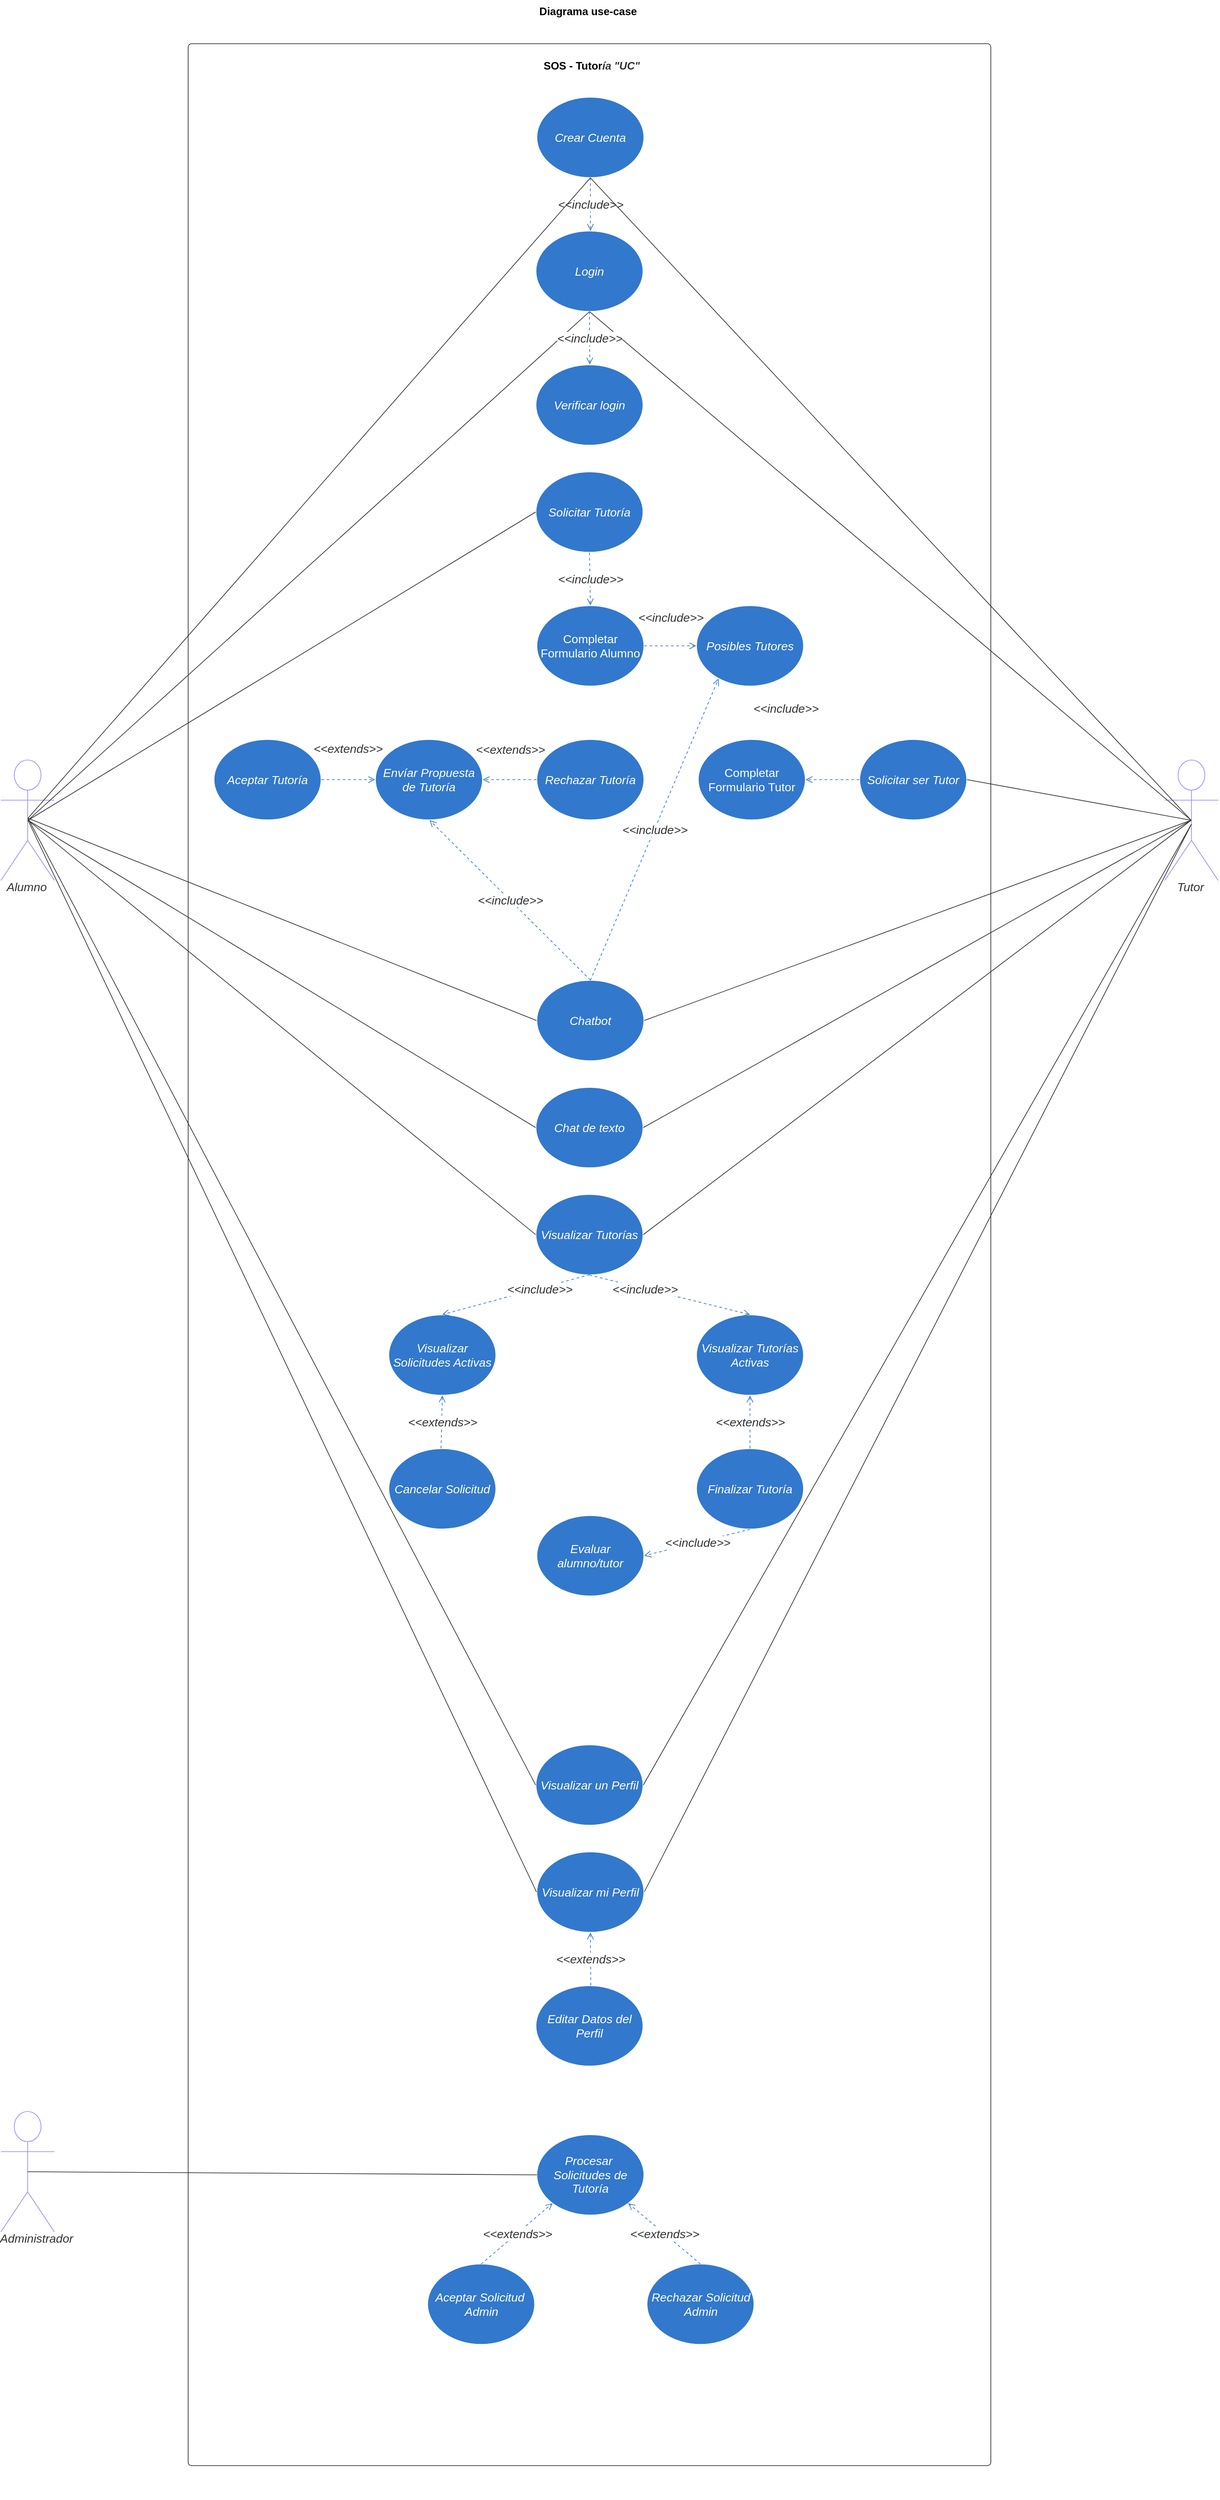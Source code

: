<mxfile version="21.1.1" type="github">
  <diagram name="Page-1" id="sJ-SfvYp9Ml5R1eLInXZ">
    <mxGraphModel dx="2327" dy="1989" grid="0" gridSize="10" guides="1" tooltips="1" connect="1" arrows="1" fold="1" page="1" pageScale="1" pageWidth="827" pageHeight="1169" math="0" shadow="0">
      <root>
        <mxCell id="0" />
        <mxCell id="1" parent="0" />
        <mxCell id="GpjZQ6YwwSPZKMYcUMgG-1" value="" style="html=1;jettySize=18;whiteSpace=wrap;fontSize=13;strokeColor=#333333;strokeOpacity=100;strokeWidth=0.8;rounded=0;startArrow=none;endArrow=none;exitX=0.5;exitY=0.532;exitPerimeter=0;entryX=1.003;entryY=0.5;entryPerimeter=0;lucidId=zYlu65bIZqyb;" edge="1" parent="1" source="GpjZQ6YwwSPZKMYcUMgG-4" target="GpjZQ6YwwSPZKMYcUMgG-45">
          <mxGeometry width="100" height="100" relative="1" as="geometry">
            <Array as="points" />
          </mxGeometry>
        </mxCell>
        <mxCell id="GpjZQ6YwwSPZKMYcUMgG-2" value="&lt;div style=&quot;display: flex; justify-content: center; text-align: center; align-items: baseline; font-size: 0; line-height: 1.25;margin-top: -2px;&quot;&gt;&lt;span&gt;&lt;br&gt;&lt;/span&gt;&lt;/div&gt;" style="html=1;overflow=block;blockSpacing=1;whiteSpace=wrap;container=1;pointerEvents=0;collapsible=0;recursiveResize=0;fontSize=13;spacing=0;verticalAlign=bottom;strokeColor=#333333;strokeOpacity=100;fillOpacity=0;rounded=1;absoluteArcSize=1;arcSize=7.5;fillColor=#000000;strokeWidth=0.8;lucidId=aeLtTKiAP17V;" vertex="1" parent="1">
          <mxGeometry x="-120" y="-750" width="900" height="2715" as="geometry" />
        </mxCell>
        <mxCell id="GpjZQ6YwwSPZKMYcUMgG-73" value="Procesar&amp;nbsp; Solicitudes de Tutoría" style="html=1;overflow=block;blockSpacing=1;whiteSpace=wrap;ellipse;fontSize=13.3;fontColor=#ffffff;fontStyle=2;align=center;spacing=0;verticalAlign=middle;strokeColor=#ffffff;strokeOpacity=100;fillOpacity=100;rounded=1;absoluteArcSize=1;arcSize=7.5;fillColor=#3278cc;strokeWidth=0.8;lucidId=bGZuMefuw9Q8;" vertex="1" parent="GpjZQ6YwwSPZKMYcUMgG-2">
          <mxGeometry x="391" y="2344" width="120" height="90" as="geometry" />
        </mxCell>
        <mxCell id="GpjZQ6YwwSPZKMYcUMgG-75" value="Rechazar Solicitud Admin" style="html=1;overflow=block;blockSpacing=1;whiteSpace=wrap;ellipse;fontSize=13.3;fontColor=#ffffff;fontStyle=2;align=center;spacing=0;verticalAlign=middle;strokeColor=#ffffff;strokeOpacity=100;fillOpacity=100;rounded=1;absoluteArcSize=1;arcSize=7.5;fillColor=#3278cc;strokeWidth=0.8;lucidId=jJZu4O8zFgPN;" vertex="1" parent="GpjZQ6YwwSPZKMYcUMgG-2">
          <mxGeometry x="514.5" y="2489" width="120" height="90" as="geometry" />
        </mxCell>
        <mxCell id="GpjZQ6YwwSPZKMYcUMgG-78" value="" style="html=1;jettySize=18;whiteSpace=wrap;fontSize=13;strokeColor=#3278cc;strokeOpacity=100;dashed=1;fixDash=1;strokeWidth=0.8;rounded=0;startArrow=none;endArrow=open;exitX=0.5;exitY=0;lucidId=.KluYoqXpnvu;exitDx=0;exitDy=0;entryX=1;entryY=1;entryDx=0;entryDy=0;" edge="1" parent="GpjZQ6YwwSPZKMYcUMgG-2" source="GpjZQ6YwwSPZKMYcUMgG-75" target="GpjZQ6YwwSPZKMYcUMgG-73">
          <mxGeometry width="100" height="100" relative="1" as="geometry">
            <Array as="points" />
            <mxPoint x="538" y="2490" as="sourcePoint" />
            <mxPoint x="692" y="2447" as="targetPoint" />
          </mxGeometry>
        </mxCell>
        <mxCell id="GpjZQ6YwwSPZKMYcUMgG-79" value="&amp;lt;&amp;lt;extends&amp;gt;&amp;gt;" style="text;html=1;resizable=0;labelBackgroundColor=default;align=center;verticalAlign=middle;fontStyle=2;fontColor=#333333;fontSize=13.3;" vertex="1" parent="GpjZQ6YwwSPZKMYcUMgG-78">
          <mxGeometry relative="1" as="geometry">
            <mxPoint as="offset" />
          </mxGeometry>
        </mxCell>
        <mxCell id="GpjZQ6YwwSPZKMYcUMgG-82" value="&lt;font style=&quot;font-size: 12px;&quot;&gt;&lt;b&gt;SOS - Tutor&lt;span style=&quot;border-color: var(--border-color); color: rgb(51, 51, 51); font-style: italic;&quot;&gt;í&lt;/span&gt;&lt;span style=&quot;border-color: var(--border-color); color: rgb(51, 51, 51); font-style: italic;&quot;&gt;a &quot;UC&quot;&lt;/span&gt;&lt;/b&gt;&lt;/font&gt;" style="text;html=1;align=center;verticalAlign=middle;resizable=0;points=[];autosize=1;strokeColor=none;fillColor=none;" vertex="1" parent="GpjZQ6YwwSPZKMYcUMgG-2">
          <mxGeometry x="388.5" y="12" width="126" height="26" as="geometry" />
        </mxCell>
        <mxCell id="GpjZQ6YwwSPZKMYcUMgG-74" value="Aceptar Solicitud&amp;nbsp;&lt;br&gt;Admin" style="html=1;overflow=block;blockSpacing=1;whiteSpace=wrap;ellipse;fontSize=13.3;fontColor=#ffffff;fontStyle=2;align=center;spacing=0;verticalAlign=middle;strokeColor=#ffffff;strokeOpacity=100;fillOpacity=100;rounded=1;absoluteArcSize=1;arcSize=7.5;fillColor=#3278cc;strokeWidth=0.8;lucidId=gGZuPj~9UCnP;" vertex="1" parent="GpjZQ6YwwSPZKMYcUMgG-2">
          <mxGeometry x="268.5" y="2489" width="120" height="90" as="geometry" />
        </mxCell>
        <mxCell id="GpjZQ6YwwSPZKMYcUMgG-76" value="" style="html=1;jettySize=18;whiteSpace=wrap;fontSize=13;strokeColor=#3278cc;strokeOpacity=100;dashed=1;fixDash=1;strokeWidth=0.8;rounded=0;startArrow=none;endArrow=open;exitX=0.5;exitY=0;entryX=0;entryY=1;lucidId=.KluYoqXpnvu;entryDx=0;entryDy=0;exitDx=0;exitDy=0;" edge="1" parent="GpjZQ6YwwSPZKMYcUMgG-2" source="GpjZQ6YwwSPZKMYcUMgG-74" target="GpjZQ6YwwSPZKMYcUMgG-73">
          <mxGeometry width="100" height="100" relative="1" as="geometry">
            <Array as="points" />
            <mxPoint x="363" y="2504" as="sourcePoint" />
            <mxPoint x="363" y="2444" as="targetPoint" />
          </mxGeometry>
        </mxCell>
        <mxCell id="GpjZQ6YwwSPZKMYcUMgG-77" value="&amp;lt;&amp;lt;extends&amp;gt;&amp;gt;" style="text;html=1;resizable=0;labelBackgroundColor=default;align=center;verticalAlign=middle;fontStyle=2;fontColor=#333333;fontSize=13.3;" vertex="1" parent="GpjZQ6YwwSPZKMYcUMgG-76">
          <mxGeometry relative="1" as="geometry">
            <mxPoint as="offset" />
          </mxGeometry>
        </mxCell>
        <mxCell id="GpjZQ6YwwSPZKMYcUMgG-91" value="&amp;lt;&amp;lt;extends&amp;gt;&amp;gt;" style="text;html=1;resizable=0;labelBackgroundColor=default;align=center;verticalAlign=middle;fontStyle=2;fontColor=#333333;fontSize=13.3;" vertex="1" parent="GpjZQ6YwwSPZKMYcUMgG-2">
          <mxGeometry x="179.0" y="790" as="geometry" />
        </mxCell>
        <mxCell id="GpjZQ6YwwSPZKMYcUMgG-3" value="Alumno" style="html=1;overflow=block;blockSpacing=1;shape=umlActor;labelPosition=center;verticalLabelPosition=bottom;verticalAlign=top;whiteSpace=nowrap;fontSize=13.3;fontColor=#333333;fontStyle=2;spacing=0;strokeColor=#9391ff;strokeOpacity=100;rounded=1;absoluteArcSize=1;arcSize=7.5;fillColor=#ffffff;strokeWidth=0.8;lucidId=aeLt3nHmuZ78;" vertex="1" parent="1">
          <mxGeometry x="-330" y="53" width="60" height="135" as="geometry" />
        </mxCell>
        <mxCell id="GpjZQ6YwwSPZKMYcUMgG-4" value="Tutor" style="html=1;overflow=block;blockSpacing=1;shape=umlActor;labelPosition=center;verticalLabelPosition=bottom;verticalAlign=top;whiteSpace=nowrap;fontSize=13.3;fontColor=#333333;fontStyle=2;spacing=0;strokeColor=#9391ff;strokeOpacity=100;rounded=1;absoluteArcSize=1;arcSize=7.5;fillColor=#ffffff;strokeWidth=0.8;lucidId=aeLt9I4VuDRI;" vertex="1" parent="1">
          <mxGeometry x="975" y="53" width="60" height="135" as="geometry" />
        </mxCell>
        <mxCell id="GpjZQ6YwwSPZKMYcUMgG-5" value="Login" style="html=1;overflow=block;blockSpacing=1;whiteSpace=wrap;ellipse;fontSize=13.3;fontColor=#ffffff;fontStyle=2;align=center;spacing=0;verticalAlign=middle;strokeColor=#ffffff;strokeOpacity=100;fillOpacity=100;rounded=1;absoluteArcSize=1;arcSize=7.5;fillColor=#3278cc;strokeWidth=0.8;lucidId=aeLtWVaAtaNc;" vertex="1" parent="1">
          <mxGeometry x="270" y="-540" width="120" height="90" as="geometry" />
        </mxCell>
        <mxCell id="GpjZQ6YwwSPZKMYcUMgG-6" value="Solicitar Tutoría" style="html=1;overflow=block;blockSpacing=1;whiteSpace=wrap;ellipse;fontSize=13.3;fontColor=#ffffff;fontStyle=2;align=center;spacing=0;verticalAlign=middle;strokeColor=#ffffff;strokeOpacity=100;fillOpacity=100;rounded=1;absoluteArcSize=1;arcSize=7.5;fillColor=#3278cc;strokeWidth=0.8;lucidId=aeLtvAe7D-iS;" vertex="1" parent="1">
          <mxGeometry x="270" y="-270" width="120" height="90" as="geometry" />
        </mxCell>
        <mxCell id="GpjZQ6YwwSPZKMYcUMgG-7" value="Posibles Tutores" style="html=1;overflow=block;blockSpacing=1;whiteSpace=wrap;ellipse;fontSize=13.3;fontColor=#ffffff;fontStyle=2;align=center;spacing=0;verticalAlign=middle;strokeColor=#ffffff;strokeOpacity=100;fillOpacity=100;rounded=1;absoluteArcSize=1;arcSize=7.5;fillColor=#3278cc;strokeWidth=0.8;lucidId=aeLtE4GOJ3Dg;" vertex="1" parent="1">
          <mxGeometry x="450" y="-120" width="120" height="90" as="geometry" />
        </mxCell>
        <mxCell id="GpjZQ6YwwSPZKMYcUMgG-8" value="Completar Formulario Alumno" style="html=1;overflow=block;blockSpacing=1;whiteSpace=wrap;ellipse;fontSize=13.3;fontColor=#ffffff;align=center;spacing=0;verticalAlign=middle;strokeColor=#ffffff;strokeOpacity=100;fillOpacity=100;rounded=1;absoluteArcSize=1;arcSize=7.5;fillColor=#3278cc;strokeWidth=0.8;lucidId=aeLtQrBCPXcr;" vertex="1" parent="1">
          <mxGeometry x="271" y="-120" width="120" height="90" as="geometry" />
        </mxCell>
        <mxCell id="GpjZQ6YwwSPZKMYcUMgG-9" value="" style="html=1;jettySize=18;whiteSpace=wrap;fontSize=13;strokeColor=#333333;strokeOpacity=100;strokeWidth=0.8;rounded=0;startArrow=none;endArrow=none;exitX=0.506;exitY=0.5;exitPerimeter=0;entryX=0.5;entryY=1.004;entryPerimeter=0;lucidId=aeLtO0CMRvtl;" edge="1" parent="1" source="GpjZQ6YwwSPZKMYcUMgG-3" target="GpjZQ6YwwSPZKMYcUMgG-5">
          <mxGeometry width="100" height="100" relative="1" as="geometry">
            <Array as="points" />
          </mxGeometry>
        </mxCell>
        <mxCell id="GpjZQ6YwwSPZKMYcUMgG-10" value="" style="html=1;jettySize=18;whiteSpace=wrap;fontSize=13;strokeColor=#333333;strokeOpacity=100;strokeWidth=0.8;rounded=0;startArrow=none;endArrow=none;exitX=0.506;exitY=0.5;exitPerimeter=0;entryX=-0.003;entryY=0.5;entryPerimeter=0;lucidId=aeLtnVgYuCuO;" edge="1" parent="1" source="GpjZQ6YwwSPZKMYcUMgG-3" target="GpjZQ6YwwSPZKMYcUMgG-6">
          <mxGeometry width="100" height="100" relative="1" as="geometry">
            <Array as="points" />
          </mxGeometry>
        </mxCell>
        <mxCell id="GpjZQ6YwwSPZKMYcUMgG-11" value="" style="html=1;jettySize=18;whiteSpace=wrap;fontSize=13;strokeColor=#333333;strokeOpacity=100;strokeWidth=0.8;rounded=0;startArrow=none;endArrow=none;exitX=0.494;exitY=0.5;exitPerimeter=0;entryX=0.5;entryY=1.004;entryPerimeter=0;lucidId=aeLt.vX2auOh;" edge="1" parent="1" source="GpjZQ6YwwSPZKMYcUMgG-4" target="GpjZQ6YwwSPZKMYcUMgG-5">
          <mxGeometry width="100" height="100" relative="1" as="geometry">
            <Array as="points" />
          </mxGeometry>
        </mxCell>
        <mxCell id="GpjZQ6YwwSPZKMYcUMgG-12" value="Verificar login" style="html=1;overflow=block;blockSpacing=1;whiteSpace=wrap;ellipse;fontSize=13.3;fontColor=#ffffff;fontStyle=2;align=center;spacing=0;verticalAlign=middle;strokeColor=#ffffff;strokeOpacity=100;fillOpacity=100;rounded=1;absoluteArcSize=1;arcSize=7.5;fillColor=#3278cc;strokeWidth=0.8;lucidId=EiLtaPnXcJ0Z;" vertex="1" parent="1">
          <mxGeometry x="270" y="-390" width="120" height="90" as="geometry" />
        </mxCell>
        <mxCell id="GpjZQ6YwwSPZKMYcUMgG-13" value="" style="html=1;jettySize=18;whiteSpace=wrap;fontSize=13;strokeColor=#3278cc;strokeOpacity=100;dashed=1;fixDash=1;strokeWidth=0.8;rounded=0;startArrow=none;endArrow=open;exitX=0.5;exitY=1.004;exitPerimeter=0;entryX=0.503;entryY=-0.004;entryPerimeter=0;lucidId=alLtPT8BQeF-;" edge="1" parent="1" source="GpjZQ6YwwSPZKMYcUMgG-5" target="GpjZQ6YwwSPZKMYcUMgG-12">
          <mxGeometry width="100" height="100" relative="1" as="geometry">
            <Array as="points" />
          </mxGeometry>
        </mxCell>
        <mxCell id="GpjZQ6YwwSPZKMYcUMgG-14" value="&amp;lt;&amp;lt;include&amp;gt;&amp;gt;" style="text;html=1;resizable=0;labelBackgroundColor=default;align=center;verticalAlign=middle;fontStyle=2;fontColor=#333333;fontSize=13.3;" vertex="1" parent="GpjZQ6YwwSPZKMYcUMgG-13">
          <mxGeometry relative="1" as="geometry" />
        </mxCell>
        <mxCell id="GpjZQ6YwwSPZKMYcUMgG-15" value="" style="html=1;jettySize=18;whiteSpace=wrap;fontSize=13;strokeColor=#3278cc;strokeOpacity=100;dashed=1;fixDash=1;strokeWidth=0.8;rounded=0;startArrow=none;endArrow=open;exitX=1.003;exitY=0.5;exitPerimeter=0;entryX=-0.003;entryY=0.5;entryPerimeter=0;lucidId=hoLtQ2WTQ~pq;" edge="1" parent="1" source="GpjZQ6YwwSPZKMYcUMgG-8" target="GpjZQ6YwwSPZKMYcUMgG-7">
          <mxGeometry width="100" height="100" relative="1" as="geometry">
            <Array as="points" />
          </mxGeometry>
        </mxCell>
        <mxCell id="GpjZQ6YwwSPZKMYcUMgG-16" value="&amp;lt;&amp;lt;include&amp;gt;&amp;gt;" style="text;html=1;resizable=0;labelBackgroundColor=default;align=center;verticalAlign=middle;fontStyle=2;fontColor=#333333;fontSize=13.3;" vertex="1" parent="GpjZQ6YwwSPZKMYcUMgG-15">
          <mxGeometry x="0.393" relative="1" as="geometry">
            <mxPoint x="-11" y="-32" as="offset" />
          </mxGeometry>
        </mxCell>
        <mxCell id="GpjZQ6YwwSPZKMYcUMgG-17" value="Envíar Propuesta de Tutoría" style="html=1;overflow=block;blockSpacing=1;whiteSpace=wrap;ellipse;fontSize=13.3;fontColor=#ffffff;fontStyle=2;align=center;spacing=0;verticalAlign=middle;strokeColor=#ffffff;strokeOpacity=100;fillOpacity=100;rounded=1;absoluteArcSize=1;arcSize=7.5;fillColor=#3278cc;strokeWidth=0.8;lucidId=fsLt-~rYhbh3;" vertex="1" parent="1">
          <mxGeometry x="90" y="30" width="120" height="90" as="geometry" />
        </mxCell>
        <mxCell id="GpjZQ6YwwSPZKMYcUMgG-18" value="Aceptar Tutoría" style="html=1;overflow=block;blockSpacing=1;whiteSpace=wrap;ellipse;fontSize=13.3;fontColor=#ffffff;fontStyle=2;align=center;spacing=0;verticalAlign=middle;strokeColor=#ffffff;strokeOpacity=100;fillOpacity=100;rounded=1;absoluteArcSize=1;arcSize=7.5;fillColor=#3278cc;strokeWidth=0.8;lucidId=isLtKqPX71w5;" vertex="1" parent="1">
          <mxGeometry x="-91" y="30" width="120" height="90" as="geometry" />
        </mxCell>
        <mxCell id="GpjZQ6YwwSPZKMYcUMgG-19" value="Rechazar Tutoría" style="html=1;overflow=block;blockSpacing=1;whiteSpace=wrap;ellipse;fontSize=13.3;fontColor=#ffffff;fontStyle=2;align=center;spacing=0;verticalAlign=middle;strokeColor=#ffffff;strokeOpacity=100;fillOpacity=100;rounded=1;absoluteArcSize=1;arcSize=7.5;fillColor=#3278cc;strokeWidth=0.8;lucidId=iwLtRMk0JYYQ;" vertex="1" parent="1">
          <mxGeometry x="271" y="30" width="120" height="90" as="geometry" />
        </mxCell>
        <mxCell id="GpjZQ6YwwSPZKMYcUMgG-20" value="Chat de texto" style="html=1;overflow=block;blockSpacing=1;whiteSpace=wrap;ellipse;fontSize=13.3;fontColor=#ffffff;fontStyle=2;align=center;spacing=0;verticalAlign=middle;strokeColor=#ffffff;strokeOpacity=100;fillOpacity=100;rounded=1;absoluteArcSize=1;arcSize=7.5;fillColor=#3278cc;strokeWidth=0.8;lucidId=9ALtL4Wa6~wp;" vertex="1" parent="1">
          <mxGeometry x="270" y="420" width="120" height="90" as="geometry" />
        </mxCell>
        <mxCell id="GpjZQ6YwwSPZKMYcUMgG-21" value="" style="html=1;jettySize=18;whiteSpace=wrap;fontSize=13;strokeColor=#333333;strokeOpacity=100;strokeWidth=0.8;rounded=0;startArrow=none;endArrow=none;exitX=0.506;exitY=0.5;exitPerimeter=0;entryX=-0.003;entryY=0.5;entryPerimeter=0;lucidId=YBLt265P1pFx;" edge="1" parent="1" source="GpjZQ6YwwSPZKMYcUMgG-3" target="GpjZQ6YwwSPZKMYcUMgG-20">
          <mxGeometry width="100" height="100" relative="1" as="geometry">
            <Array as="points" />
          </mxGeometry>
        </mxCell>
        <mxCell id="GpjZQ6YwwSPZKMYcUMgG-22" value="" style="html=1;jettySize=18;whiteSpace=wrap;fontSize=13;strokeColor=#333333;strokeOpacity=100;strokeWidth=0.8;rounded=0;startArrow=none;endArrow=none;exitX=1.003;exitY=0.5;exitPerimeter=0;entryX=0.494;entryY=0.5;entryPerimeter=0;lucidId=7BLtC2Q37TjC;" edge="1" parent="1" source="GpjZQ6YwwSPZKMYcUMgG-20" target="GpjZQ6YwwSPZKMYcUMgG-4">
          <mxGeometry width="100" height="100" relative="1" as="geometry">
            <Array as="points" />
          </mxGeometry>
        </mxCell>
        <mxCell id="GpjZQ6YwwSPZKMYcUMgG-23" value="Visualizar Tutorías " style="html=1;overflow=block;blockSpacing=1;whiteSpace=wrap;ellipse;fontSize=13.3;fontColor=#ffffff;fontStyle=2;align=center;spacing=0;verticalAlign=middle;strokeColor=#ffffff;strokeOpacity=100;fillOpacity=100;rounded=1;absoluteArcSize=1;arcSize=7.5;fillColor=#3278cc;strokeWidth=0.8;lucidId=MILtpnnIgK56;" vertex="1" parent="1">
          <mxGeometry x="270" y="540" width="120" height="90" as="geometry" />
        </mxCell>
        <mxCell id="GpjZQ6YwwSPZKMYcUMgG-24" value="Completar Formulario Tutor" style="html=1;overflow=block;blockSpacing=1;whiteSpace=wrap;ellipse;fontSize=13.3;fontColor=#ffffff;align=center;spacing=0;verticalAlign=middle;strokeColor=#ffffff;strokeOpacity=100;fillOpacity=100;rounded=1;absoluteArcSize=1;arcSize=7.5;fillColor=#3278cc;strokeWidth=0.8;lucidId=59LtPECnUW~U;" vertex="1" parent="1">
          <mxGeometry x="452" y="30" width="120" height="90" as="geometry" />
        </mxCell>
        <mxCell id="GpjZQ6YwwSPZKMYcUMgG-25" value="" style="html=1;jettySize=18;whiteSpace=wrap;fontSize=13;strokeColor=#333333;strokeOpacity=100;strokeWidth=0.8;rounded=0;startArrow=none;endArrow=none;exitX=0.506;exitY=0.5;exitPerimeter=0;entryX=-0.003;entryY=0.5;entryPerimeter=0;lucidId=WgMtQXAS4KAR;" edge="1" parent="1" source="GpjZQ6YwwSPZKMYcUMgG-3" target="GpjZQ6YwwSPZKMYcUMgG-23">
          <mxGeometry width="100" height="100" relative="1" as="geometry">
            <Array as="points" />
          </mxGeometry>
        </mxCell>
        <mxCell id="GpjZQ6YwwSPZKMYcUMgG-26" value="" style="html=1;jettySize=18;whiteSpace=wrap;fontSize=13;strokeColor=#333333;strokeOpacity=100;strokeWidth=0.8;rounded=0;startArrow=none;endArrow=none;exitX=1.003;exitY=0.5;exitPerimeter=0;entryX=0.494;entryY=0.5;entryPerimeter=0;lucidId=7gMtn-40hff_;" edge="1" parent="1" source="GpjZQ6YwwSPZKMYcUMgG-23" target="GpjZQ6YwwSPZKMYcUMgG-4">
          <mxGeometry width="100" height="100" relative="1" as="geometry">
            <Array as="points" />
          </mxGeometry>
        </mxCell>
        <mxCell id="GpjZQ6YwwSPZKMYcUMgG-27" value="" style="html=1;jettySize=18;whiteSpace=wrap;fontSize=13;strokeColor=#3278cc;strokeOpacity=100;dashed=1;fixDash=1;strokeWidth=0.8;rounded=0;startArrow=none;endArrow=open;exitX=-0.003;exitY=0.5;exitPerimeter=0;entryX=1.003;entryY=0.5;entryPerimeter=0;lucidId=PbNtjoxg~-PI;" edge="1" parent="1" source="GpjZQ6YwwSPZKMYcUMgG-19" target="GpjZQ6YwwSPZKMYcUMgG-17">
          <mxGeometry width="100" height="100" relative="1" as="geometry">
            <Array as="points" />
          </mxGeometry>
        </mxCell>
        <mxCell id="GpjZQ6YwwSPZKMYcUMgG-28" value="&amp;lt;&amp;lt;extends&amp;gt;&amp;gt;" style="text;html=1;resizable=0;labelBackgroundColor=default;align=center;verticalAlign=middle;fontStyle=2;fontColor=#333333;fontSize=13.3;" vertex="1" parent="GpjZQ6YwwSPZKMYcUMgG-27">
          <mxGeometry x="-0.277" relative="1" as="geometry">
            <mxPoint x="-8" y="-34" as="offset" />
          </mxGeometry>
        </mxCell>
        <mxCell id="GpjZQ6YwwSPZKMYcUMgG-29" value="" style="html=1;jettySize=18;whiteSpace=wrap;fontSize=13;strokeColor=#3278cc;strokeOpacity=100;dashed=1;fixDash=1;strokeWidth=0.8;rounded=0;startArrow=none;endArrow=open;exitX=1.003;exitY=0.5;exitPerimeter=0;entryX=-0.003;entryY=0.5;entryPerimeter=0;lucidId=RbNt9~QijMl5;" edge="1" parent="1" source="GpjZQ6YwwSPZKMYcUMgG-18" target="GpjZQ6YwwSPZKMYcUMgG-17">
          <mxGeometry width="100" height="100" relative="1" as="geometry">
            <Array as="points" />
          </mxGeometry>
        </mxCell>
        <mxCell id="GpjZQ6YwwSPZKMYcUMgG-31" value="Crear Cuenta" style="html=1;overflow=block;blockSpacing=1;whiteSpace=wrap;ellipse;fontSize=13.3;fontColor=#ffffff;fontStyle=2;align=center;spacing=0;verticalAlign=middle;strokeColor=#ffffff;strokeOpacity=100;fillOpacity=100;rounded=1;absoluteArcSize=1;arcSize=7.5;fillColor=#3278cc;strokeWidth=0.8;lucidId=gsNt5VU3W0Vm;" vertex="1" parent="1">
          <mxGeometry x="271" y="-690" width="120" height="90" as="geometry" />
        </mxCell>
        <mxCell id="GpjZQ6YwwSPZKMYcUMgG-32" value="" style="html=1;jettySize=18;whiteSpace=wrap;fontSize=13;strokeColor=#3278cc;strokeOpacity=100;dashed=1;fixDash=1;strokeWidth=0.8;rounded=0;startArrow=none;endArrow=open;exitX=0.5;exitY=1.004;exitPerimeter=0;entryX=0.509;entryY=-0.004;entryPerimeter=0;lucidId=8sNtTQJCYY6.;" edge="1" parent="1" source="GpjZQ6YwwSPZKMYcUMgG-31" target="GpjZQ6YwwSPZKMYcUMgG-5">
          <mxGeometry width="100" height="100" relative="1" as="geometry">
            <Array as="points" />
          </mxGeometry>
        </mxCell>
        <mxCell id="GpjZQ6YwwSPZKMYcUMgG-33" value="&amp;lt;&amp;lt;include&amp;gt;&amp;gt;" style="text;html=1;resizable=0;labelBackgroundColor=default;align=center;verticalAlign=middle;fontStyle=2;fontColor=#333333;fontSize=13.3;" vertex="1" parent="GpjZQ6YwwSPZKMYcUMgG-32">
          <mxGeometry relative="1" as="geometry" />
        </mxCell>
        <mxCell id="GpjZQ6YwwSPZKMYcUMgG-34" value="" style="html=1;jettySize=18;whiteSpace=wrap;fontSize=13;strokeColor=#3278cc;strokeOpacity=100;dashed=1;fixDash=1;strokeWidth=0.8;rounded=0;startArrow=none;endArrow=open;exitX=0.5;exitY=1.004;exitPerimeter=0;entryX=0.5;entryY=-0.004;entryPerimeter=0;lucidId=7z5t8ssp58V2;" edge="1" parent="1" source="GpjZQ6YwwSPZKMYcUMgG-6" target="GpjZQ6YwwSPZKMYcUMgG-8">
          <mxGeometry width="100" height="100" relative="1" as="geometry">
            <Array as="points" />
          </mxGeometry>
        </mxCell>
        <mxCell id="GpjZQ6YwwSPZKMYcUMgG-35" value="&amp;lt;&amp;lt;include&amp;gt;&amp;gt;" style="text;html=1;resizable=0;labelBackgroundColor=default;align=center;verticalAlign=middle;fontStyle=2;fontColor=#333333;fontSize=13.3;" vertex="1" parent="GpjZQ6YwwSPZKMYcUMgG-34">
          <mxGeometry relative="1" as="geometry" />
        </mxCell>
        <mxCell id="GpjZQ6YwwSPZKMYcUMgG-36" value="Solicitar ser Tutor" style="html=1;overflow=block;blockSpacing=1;whiteSpace=wrap;ellipse;fontSize=13.3;fontColor=#ffffff;fontStyle=2;align=center;spacing=0;verticalAlign=middle;strokeColor=#ffffff;strokeOpacity=100;fillOpacity=100;rounded=1;absoluteArcSize=1;arcSize=7.5;fillColor=#3278cc;strokeWidth=0.8;lucidId=uE5tmN2Bk8sM;" vertex="1" parent="1">
          <mxGeometry x="633" y="30" width="120" height="90" as="geometry" />
        </mxCell>
        <mxCell id="GpjZQ6YwwSPZKMYcUMgG-37" value="" style="html=1;jettySize=18;whiteSpace=wrap;fontSize=13;strokeColor=#333333;strokeOpacity=100;strokeWidth=0.8;rounded=0;startArrow=none;endArrow=none;exitX=0.494;exitY=0.5;exitPerimeter=0;entryX=1.003;entryY=0.5;entryPerimeter=0;lucidId=TE5ta6h64JPe;" edge="1" parent="1" source="GpjZQ6YwwSPZKMYcUMgG-4" target="GpjZQ6YwwSPZKMYcUMgG-36">
          <mxGeometry width="100" height="100" relative="1" as="geometry">
            <Array as="points" />
          </mxGeometry>
        </mxCell>
        <mxCell id="GpjZQ6YwwSPZKMYcUMgG-38" value="" style="html=1;jettySize=18;whiteSpace=wrap;fontSize=13;strokeColor=#3278cc;strokeOpacity=100;dashed=1;fixDash=1;strokeWidth=0.8;rounded=0;startArrow=none;endArrow=open;exitX=-0.003;exitY=0.5;exitPerimeter=0;entryX=1.003;entryY=0.5;entryPerimeter=0;lucidId=9E5tCJqqJPrz;" edge="1" parent="1" source="GpjZQ6YwwSPZKMYcUMgG-36" target="GpjZQ6YwwSPZKMYcUMgG-24">
          <mxGeometry width="100" height="100" relative="1" as="geometry">
            <Array as="points" />
          </mxGeometry>
        </mxCell>
        <mxCell id="GpjZQ6YwwSPZKMYcUMgG-40" value="Chatbot" style="html=1;overflow=block;blockSpacing=1;whiteSpace=wrap;ellipse;fontSize=13.3;fontColor=#ffffff;fontStyle=2;align=center;spacing=0;verticalAlign=middle;strokeColor=#ffffff;strokeOpacity=100;fillOpacity=100;rounded=1;absoluteArcSize=1;arcSize=7.5;fillColor=#3278cc;strokeWidth=0.8;lucidId=Bc-tC5z.Gbx0;" vertex="1" parent="1">
          <mxGeometry x="271" y="300" width="120" height="90" as="geometry" />
        </mxCell>
        <mxCell id="GpjZQ6YwwSPZKMYcUMgG-41" value="" style="html=1;jettySize=18;whiteSpace=wrap;fontSize=13;strokeColor=#333333;strokeOpacity=100;strokeWidth=0.8;rounded=0;startArrow=none;endArrow=none;exitX=0.506;exitY=0.483;exitPerimeter=0;entryX=-0.003;entryY=0.5;entryPerimeter=0;lucidId=zd-tUzD10Nk0;" edge="1" parent="1" source="GpjZQ6YwwSPZKMYcUMgG-3" target="GpjZQ6YwwSPZKMYcUMgG-40">
          <mxGeometry width="100" height="100" relative="1" as="geometry">
            <Array as="points" />
          </mxGeometry>
        </mxCell>
        <mxCell id="GpjZQ6YwwSPZKMYcUMgG-42" value="" style="html=1;jettySize=18;whiteSpace=wrap;fontSize=13;strokeColor=#333333;strokeOpacity=100;strokeWidth=0.8;rounded=0;startArrow=none;endArrow=none;exitX=0.494;exitY=0.5;exitPerimeter=0;entryX=1.003;entryY=0.5;entryPerimeter=0;lucidId=Sd-tVg7ocKBa;" edge="1" parent="1" source="GpjZQ6YwwSPZKMYcUMgG-4" target="GpjZQ6YwwSPZKMYcUMgG-40">
          <mxGeometry width="100" height="100" relative="1" as="geometry">
            <Array as="points" />
          </mxGeometry>
        </mxCell>
        <mxCell id="GpjZQ6YwwSPZKMYcUMgG-43" value="Visualizar Solicitudes Activas" style="html=1;overflow=block;blockSpacing=1;whiteSpace=wrap;ellipse;fontSize=13.3;fontColor=#ffffff;fontStyle=2;align=center;spacing=0;verticalAlign=middle;strokeColor=#ffffff;strokeOpacity=100;fillOpacity=100;rounded=1;absoluteArcSize=1;arcSize=7.5;fillColor=#3278cc;strokeWidth=0.8;lucidId=BGluTNFvMbfU;" vertex="1" parent="1">
          <mxGeometry x="105" y="675" width="120" height="90" as="geometry" />
        </mxCell>
        <mxCell id="GpjZQ6YwwSPZKMYcUMgG-44" value="Visualizar un Perfil" style="html=1;overflow=block;blockSpacing=1;whiteSpace=wrap;ellipse;fontSize=13.3;fontColor=#ffffff;fontStyle=2;align=center;spacing=0;verticalAlign=middle;strokeColor=#ffffff;strokeOpacity=100;fillOpacity=100;rounded=1;absoluteArcSize=1;arcSize=7.5;fillColor=#3278cc;strokeWidth=0.8;lucidId=dHluP69lRS.i;" vertex="1" parent="1">
          <mxGeometry x="270" y="1157" width="120" height="90" as="geometry" />
        </mxCell>
        <mxCell id="GpjZQ6YwwSPZKMYcUMgG-45" value="Visualizar mi Perfil" style="html=1;overflow=block;blockSpacing=1;whiteSpace=wrap;ellipse;fontSize=13.3;fontColor=#ffffff;fontStyle=2;align=center;spacing=0;verticalAlign=middle;strokeColor=#ffffff;strokeOpacity=100;fillOpacity=100;rounded=1;absoluteArcSize=1;arcSize=7.5;fillColor=#3278cc;strokeWidth=0.8;lucidId=2IluY2685JnF;" vertex="1" parent="1">
          <mxGeometry x="271" y="1277" width="120" height="90" as="geometry" />
        </mxCell>
        <mxCell id="GpjZQ6YwwSPZKMYcUMgG-46" value="Editar Datos del Perfil" style="html=1;overflow=block;blockSpacing=1;whiteSpace=wrap;ellipse;fontSize=13.3;fontColor=#ffffff;fontStyle=2;align=center;spacing=0;verticalAlign=middle;strokeColor=#ffffff;strokeOpacity=100;fillOpacity=100;rounded=1;absoluteArcSize=1;arcSize=7.5;fillColor=#3278cc;strokeWidth=0.8;lucidId=WKluQsfFXS-Q;" vertex="1" parent="1">
          <mxGeometry x="270" y="1427" width="120" height="90" as="geometry" />
        </mxCell>
        <mxCell id="GpjZQ6YwwSPZKMYcUMgG-47" value="" style="html=1;jettySize=18;whiteSpace=wrap;fontSize=13;strokeColor=#3278cc;strokeOpacity=100;dashed=1;fixDash=1;strokeWidth=0.8;rounded=0;startArrow=none;endArrow=open;exitX=0.512;exitY=-0.004;exitPerimeter=0;entryX=0.5;entryY=1.004;entryPerimeter=0;lucidId=.KluYoqXpnvu;" edge="1" parent="1" source="GpjZQ6YwwSPZKMYcUMgG-46" target="GpjZQ6YwwSPZKMYcUMgG-45">
          <mxGeometry width="100" height="100" relative="1" as="geometry">
            <Array as="points" />
          </mxGeometry>
        </mxCell>
        <mxCell id="GpjZQ6YwwSPZKMYcUMgG-48" value="&amp;lt;&amp;lt;extends&amp;gt;&amp;gt;" style="text;html=1;resizable=0;labelBackgroundColor=default;align=center;verticalAlign=middle;fontStyle=2;fontColor=#333333;fontSize=13.3;" vertex="1" parent="GpjZQ6YwwSPZKMYcUMgG-47">
          <mxGeometry relative="1" as="geometry">
            <mxPoint as="offset" />
          </mxGeometry>
        </mxCell>
        <mxCell id="GpjZQ6YwwSPZKMYcUMgG-49" value="Finalizar Tutoría" style="html=1;overflow=block;blockSpacing=1;whiteSpace=wrap;ellipse;fontSize=13.3;fontColor=#ffffff;fontStyle=2;align=center;spacing=0;verticalAlign=middle;strokeColor=#ffffff;strokeOpacity=100;fillOpacity=100;rounded=1;absoluteArcSize=1;arcSize=7.5;fillColor=#3278cc;strokeWidth=0.8;lucidId=cMluRLAm~q0v;" vertex="1" parent="1">
          <mxGeometry x="450" y="825" width="120" height="90" as="geometry" />
        </mxCell>
        <mxCell id="GpjZQ6YwwSPZKMYcUMgG-50" value="" style="html=1;jettySize=18;whiteSpace=wrap;fontSize=13;strokeColor=#3278cc;strokeOpacity=100;dashed=1;fixDash=1;strokeWidth=0.8;rounded=0;startArrow=none;endArrow=open;exitX=0.5;exitY=-0.004;exitPerimeter=0;entryX=0.5;entryY=1.004;entryPerimeter=0;lucidId=DRluJu6nyYZr;" edge="1" parent="1" source="GpjZQ6YwwSPZKMYcUMgG-49" target="GpjZQ6YwwSPZKMYcUMgG-63">
          <mxGeometry width="100" height="100" relative="1" as="geometry">
            <Array as="points" />
          </mxGeometry>
        </mxCell>
        <mxCell id="GpjZQ6YwwSPZKMYcUMgG-51" value="&amp;lt;&amp;lt;extends&amp;gt;&amp;gt;" style="text;html=1;resizable=0;labelBackgroundColor=default;align=center;verticalAlign=middle;fontStyle=2;fontColor=#333333;fontSize=13.3;" vertex="1" parent="GpjZQ6YwwSPZKMYcUMgG-50">
          <mxGeometry relative="1" as="geometry">
            <mxPoint as="offset" />
          </mxGeometry>
        </mxCell>
        <mxCell id="GpjZQ6YwwSPZKMYcUMgG-52" value="Cancelar Solicitud" style="html=1;overflow=block;blockSpacing=1;whiteSpace=wrap;ellipse;fontSize=13.3;fontColor=#ffffff;fontStyle=2;align=center;spacing=0;verticalAlign=middle;strokeColor=#ffffff;strokeOpacity=100;fillOpacity=100;rounded=1;absoluteArcSize=1;arcSize=7.5;fillColor=#3278cc;strokeWidth=0.8;lucidId=HWluPeJl8bEM;" vertex="1" parent="1">
          <mxGeometry x="105" y="825" width="120" height="90" as="geometry" />
        </mxCell>
        <mxCell id="GpjZQ6YwwSPZKMYcUMgG-53" value="" style="html=1;jettySize=18;whiteSpace=wrap;fontSize=13;strokeColor=#3278cc;strokeOpacity=100;dashed=1;fixDash=1;strokeWidth=0.8;rounded=0;startArrow=none;endArrow=open;exitX=0.488;exitY=-0.004;exitPerimeter=0;entryX=0.5;entryY=1.004;entryPerimeter=0;lucidId=XWlujRLzyVMI;" edge="1" parent="1" source="GpjZQ6YwwSPZKMYcUMgG-52" target="GpjZQ6YwwSPZKMYcUMgG-43">
          <mxGeometry width="100" height="100" relative="1" as="geometry">
            <Array as="points" />
          </mxGeometry>
        </mxCell>
        <mxCell id="GpjZQ6YwwSPZKMYcUMgG-54" value="&amp;lt;&amp;lt;extends&amp;gt;&amp;gt;" style="text;html=1;resizable=0;labelBackgroundColor=default;align=center;verticalAlign=middle;fontStyle=2;fontColor=#333333;fontSize=13.3;" vertex="1" parent="GpjZQ6YwwSPZKMYcUMgG-53">
          <mxGeometry relative="1" as="geometry">
            <mxPoint as="offset" />
          </mxGeometry>
        </mxCell>
        <mxCell id="GpjZQ6YwwSPZKMYcUMgG-55" value="" style="html=1;jettySize=18;whiteSpace=wrap;fontSize=13;strokeColor=#333333;strokeOpacity=100;strokeWidth=0.8;rounded=0;startArrow=none;endArrow=none;exitX=0.506;exitY=0.483;exitPerimeter=0;entryX=-0.003;entryY=0.5;entryPerimeter=0;lucidId=fXlu7q~zZ5u4;" edge="1" parent="1" source="GpjZQ6YwwSPZKMYcUMgG-3" target="GpjZQ6YwwSPZKMYcUMgG-44">
          <mxGeometry width="100" height="100" relative="1" as="geometry">
            <Array as="points" />
          </mxGeometry>
        </mxCell>
        <mxCell id="GpjZQ6YwwSPZKMYcUMgG-56" value="" style="html=1;jettySize=18;whiteSpace=wrap;fontSize=13;strokeColor=#333333;strokeOpacity=100;strokeWidth=0.8;rounded=0;startArrow=none;endArrow=none;exitX=0.5;exitY=0.532;exitPerimeter=0;entryX=1.003;entryY=0.5;entryPerimeter=0;lucidId=hXlu1CV5uzZc;" edge="1" parent="1" source="GpjZQ6YwwSPZKMYcUMgG-4" target="GpjZQ6YwwSPZKMYcUMgG-44">
          <mxGeometry width="100" height="100" relative="1" as="geometry">
            <Array as="points" />
          </mxGeometry>
        </mxCell>
        <mxCell id="GpjZQ6YwwSPZKMYcUMgG-57" value="" style="html=1;jettySize=18;whiteSpace=wrap;fontSize=13;strokeColor=#333333;strokeOpacity=100;strokeWidth=0.8;rounded=0;startArrow=none;endArrow=none;exitX=0.506;exitY=0.5;exitPerimeter=0;entryX=-0.003;entryY=0.5;entryPerimeter=0;lucidId=xYluLAfKLuuJ;" edge="1" parent="1" source="GpjZQ6YwwSPZKMYcUMgG-3" target="GpjZQ6YwwSPZKMYcUMgG-45">
          <mxGeometry width="100" height="100" relative="1" as="geometry">
            <Array as="points" />
          </mxGeometry>
        </mxCell>
        <mxCell id="GpjZQ6YwwSPZKMYcUMgG-58" value="Evaluar alumno/tutor" style="html=1;overflow=block;blockSpacing=1;whiteSpace=wrap;ellipse;fontSize=13.3;fontColor=#ffffff;fontStyle=2;align=center;spacing=0;verticalAlign=middle;strokeColor=#ffffff;strokeOpacity=100;fillOpacity=100;rounded=1;absoluteArcSize=1;arcSize=7.5;fillColor=#3278cc;strokeWidth=0.8;lucidId=~hMtCeYmwj2B;" vertex="1" parent="1">
          <mxGeometry x="271" y="900" width="120" height="90" as="geometry" />
        </mxCell>
        <mxCell id="GpjZQ6YwwSPZKMYcUMgG-59" value="" style="html=1;jettySize=18;whiteSpace=wrap;fontSize=13;strokeColor=#3278cc;strokeOpacity=100;dashed=1;fixDash=1;strokeWidth=0.8;rounded=0;startArrow=none;endArrow=open;entryX=0.5;entryY=-0.004;entryPerimeter=0;lucidId=C3-tZx0ZFba3;" edge="1" parent="1" target="GpjZQ6YwwSPZKMYcUMgG-43">
          <mxGeometry width="100" height="100" relative="1" as="geometry">
            <Array as="points" />
            <mxPoint x="330" y="630" as="sourcePoint" />
          </mxGeometry>
        </mxCell>
        <mxCell id="GpjZQ6YwwSPZKMYcUMgG-60" value="&amp;lt;&amp;lt;include&amp;gt;&amp;gt;" style="text;html=1;resizable=0;labelBackgroundColor=default;align=center;verticalAlign=middle;fontStyle=2;fontColor=#333333;fontSize=13.3;" vertex="1" parent="GpjZQ6YwwSPZKMYcUMgG-59">
          <mxGeometry x="-0.315" relative="1" as="geometry" />
        </mxCell>
        <mxCell id="GpjZQ6YwwSPZKMYcUMgG-61" value="" style="html=1;jettySize=18;whiteSpace=wrap;fontSize=13;strokeColor=#333333;strokeOpacity=100;strokeWidth=0.8;rounded=0;startArrow=none;endArrow=none;exitX=0.506;exitY=0.483;exitPerimeter=0;entryX=0.5;entryY=1.004;entryPerimeter=0;lucidId=k2ouGiI.ycY1;" edge="1" parent="1" source="GpjZQ6YwwSPZKMYcUMgG-3" target="GpjZQ6YwwSPZKMYcUMgG-31">
          <mxGeometry width="100" height="100" relative="1" as="geometry">
            <Array as="points" />
          </mxGeometry>
        </mxCell>
        <mxCell id="GpjZQ6YwwSPZKMYcUMgG-62" value="" style="html=1;jettySize=18;whiteSpace=wrap;fontSize=13;strokeColor=#333333;strokeOpacity=100;strokeWidth=0.8;rounded=0;startArrow=none;endArrow=none;exitX=0.494;exitY=0.5;exitPerimeter=0;entryX=0.5;entryY=1.004;entryPerimeter=0;lucidId=z2ouHYz8r.v5;" edge="1" parent="1" source="GpjZQ6YwwSPZKMYcUMgG-4" target="GpjZQ6YwwSPZKMYcUMgG-31">
          <mxGeometry width="100" height="100" relative="1" as="geometry">
            <Array as="points" />
          </mxGeometry>
        </mxCell>
        <mxCell id="GpjZQ6YwwSPZKMYcUMgG-63" value="Visualizar  Tutorías Activas" style="html=1;overflow=block;blockSpacing=1;whiteSpace=wrap;ellipse;fontSize=13.3;fontColor=#ffffff;fontStyle=2;align=center;spacing=0;verticalAlign=middle;strokeColor=#ffffff;strokeOpacity=100;fillOpacity=100;rounded=1;absoluteArcSize=1;arcSize=7.5;fillColor=#3278cc;strokeWidth=0.8;lucidId=QQYurIXDBOvI;" vertex="1" parent="1">
          <mxGeometry x="450" y="675" width="120" height="90" as="geometry" />
        </mxCell>
        <mxCell id="GpjZQ6YwwSPZKMYcUMgG-64" value="" style="html=1;jettySize=18;whiteSpace=wrap;fontSize=13;strokeColor=#3278cc;strokeOpacity=100;dashed=1;fixDash=1;strokeWidth=0.8;rounded=0;startArrow=none;endArrow=open;exitX=0.5;exitY=1.004;exitPerimeter=0;entryX=0.5;entryY=-0.004;entryPerimeter=0;lucidId=aRYu6eDMW_zQ;" edge="1" parent="1" source="GpjZQ6YwwSPZKMYcUMgG-23" target="GpjZQ6YwwSPZKMYcUMgG-63">
          <mxGeometry width="100" height="100" relative="1" as="geometry">
            <Array as="points" />
          </mxGeometry>
        </mxCell>
        <mxCell id="GpjZQ6YwwSPZKMYcUMgG-65" value="&amp;lt;&amp;lt;include&amp;gt;&amp;gt;" style="text;html=1;resizable=0;labelBackgroundColor=default;align=center;verticalAlign=middle;fontStyle=2;fontColor=#333333;fontSize=13.3;" vertex="1" parent="GpjZQ6YwwSPZKMYcUMgG-64">
          <mxGeometry x="-0.315" relative="1" as="geometry" />
        </mxCell>
        <mxCell id="GpjZQ6YwwSPZKMYcUMgG-66" value="" style="html=1;jettySize=18;whiteSpace=wrap;fontSize=13;strokeColor=#3278cc;strokeOpacity=100;dashed=1;fixDash=1;strokeWidth=0.8;rounded=0;startArrow=none;endArrow=open;exitX=0.5;exitY=1.004;exitPerimeter=0;entryX=1.003;entryY=0.5;entryPerimeter=0;lucidId=8TYu0v5XGUVQ;" edge="1" parent="1" source="GpjZQ6YwwSPZKMYcUMgG-49" target="GpjZQ6YwwSPZKMYcUMgG-58">
          <mxGeometry width="100" height="100" relative="1" as="geometry">
            <Array as="points" />
          </mxGeometry>
        </mxCell>
        <mxCell id="GpjZQ6YwwSPZKMYcUMgG-67" value="&amp;lt;&amp;lt;include&amp;gt;&amp;gt;" style="text;html=1;resizable=0;labelBackgroundColor=default;align=center;verticalAlign=middle;fontStyle=2;fontColor=#333333;fontSize=13.3;" vertex="1" parent="GpjZQ6YwwSPZKMYcUMgG-66">
          <mxGeometry relative="1" as="geometry" />
        </mxCell>
        <mxCell id="GpjZQ6YwwSPZKMYcUMgG-68" value="" style="html=1;jettySize=18;whiteSpace=wrap;fontSize=13;strokeColor=#3278cc;strokeOpacity=100;dashed=1;fixDash=1;strokeWidth=0.8;rounded=0;startArrow=none;endArrow=open;exitX=0.5;exitY=-0.004;exitPerimeter=0;entryX=0.506;entryY=1.004;entryPerimeter=0;lucidId=5ZYu~Dx4KT~J;" edge="1" parent="1" source="GpjZQ6YwwSPZKMYcUMgG-40" target="GpjZQ6YwwSPZKMYcUMgG-17">
          <mxGeometry width="100" height="100" relative="1" as="geometry">
            <Array as="points" />
          </mxGeometry>
        </mxCell>
        <mxCell id="GpjZQ6YwwSPZKMYcUMgG-69" value="&amp;lt;&amp;lt;include&amp;gt;&amp;gt;" style="text;html=1;resizable=0;labelBackgroundColor=default;align=center;verticalAlign=middle;fontStyle=2;fontColor=#333333;fontSize=13.3;" vertex="1" parent="GpjZQ6YwwSPZKMYcUMgG-68">
          <mxGeometry relative="1" as="geometry" />
        </mxCell>
        <mxCell id="GpjZQ6YwwSPZKMYcUMgG-70" value="" style="html=1;jettySize=18;whiteSpace=wrap;fontSize=13;strokeColor=#3278cc;strokeOpacity=100;dashed=1;fixDash=1;strokeWidth=0.8;rounded=0;startArrow=none;endArrow=open;entryX=0.206;entryY=0.909;entryPerimeter=0;lucidId=WlZu32Pk.fmy;" edge="1" parent="1" target="GpjZQ6YwwSPZKMYcUMgG-7">
          <mxGeometry width="100" height="100" relative="1" as="geometry">
            <Array as="points" />
            <mxPoint x="331" y="300" as="sourcePoint" />
          </mxGeometry>
        </mxCell>
        <mxCell id="GpjZQ6YwwSPZKMYcUMgG-71" value="&amp;lt;&amp;lt;include&amp;gt;&amp;gt;" style="text;html=1;resizable=0;labelBackgroundColor=default;align=center;verticalAlign=middle;fontStyle=2;fontColor=#333333;fontSize=13.3;" vertex="1" parent="GpjZQ6YwwSPZKMYcUMgG-70">
          <mxGeometry relative="1" as="geometry" />
        </mxCell>
        <mxCell id="GpjZQ6YwwSPZKMYcUMgG-72" value="Administrador" style="html=1;overflow=block;blockSpacing=1;shape=umlActor;labelPosition=center;verticalLabelPosition=bottom;verticalAlign=top;whiteSpace=nowrap;fontSize=13.3;fontColor=#333333;fontStyle=2;spacing=0;strokeColor=#9391ff;strokeOpacity=100;rounded=1;absoluteArcSize=1;arcSize=7.5;fillColor=#ffffff;strokeWidth=0.8;lucidId=NDZuXbj9DgP~;" vertex="1" parent="1">
          <mxGeometry x="-330" y="1568" width="60" height="135" as="geometry" />
        </mxCell>
        <mxCell id="GpjZQ6YwwSPZKMYcUMgG-86" value="" style="html=1;jettySize=18;whiteSpace=wrap;fontSize=13;strokeColor=#333333;strokeOpacity=100;strokeWidth=0.8;rounded=0;startArrow=none;endArrow=none;exitX=0.5;exitY=0.5;exitPerimeter=0;lucidId=xYluLAfKLuuJ;exitDx=0;exitDy=0;entryX=0;entryY=0.5;entryDx=0;entryDy=0;" edge="1" parent="1" source="GpjZQ6YwwSPZKMYcUMgG-72" target="GpjZQ6YwwSPZKMYcUMgG-73">
          <mxGeometry width="100" height="100" relative="1" as="geometry">
            <Array as="points" />
            <mxPoint x="-200" y="1769" as="sourcePoint" />
            <mxPoint x="105" y="2333" as="targetPoint" />
          </mxGeometry>
        </mxCell>
        <mxCell id="GpjZQ6YwwSPZKMYcUMgG-93" value="&amp;lt;&amp;lt;include&amp;gt;&amp;gt;" style="text;html=1;resizable=0;labelBackgroundColor=default;align=center;verticalAlign=middle;fontStyle=2;fontColor=#333333;fontSize=13.3;" vertex="1" parent="1">
          <mxGeometry x="430.36" y="-97.0" as="geometry">
            <mxPoint x="119" y="92" as="offset" />
          </mxGeometry>
        </mxCell>
        <mxCell id="GpjZQ6YwwSPZKMYcUMgG-95" value="&lt;b&gt;Diagrama use-case&lt;/b&gt;" style="text;html=1;align=center;verticalAlign=middle;resizable=0;points=[];autosize=1;strokeColor=none;fillColor=none;" vertex="1" parent="1">
          <mxGeometry x="264" y="-799" width="127" height="26" as="geometry" />
        </mxCell>
        <mxCell id="GpjZQ6YwwSPZKMYcUMgG-97" value="" style="shape=waypoint;sketch=0;size=6;pointerEvents=1;points=[];fillColor=#FFFFFF;resizable=0;rotatable=0;perimeter=centerPerimeter;snapToPoint=1;strokeColor=#FFFFFF;" vertex="1" parent="1">
          <mxGeometry x="314" y="1982" width="20" height="20" as="geometry" />
        </mxCell>
      </root>
    </mxGraphModel>
  </diagram>
</mxfile>
